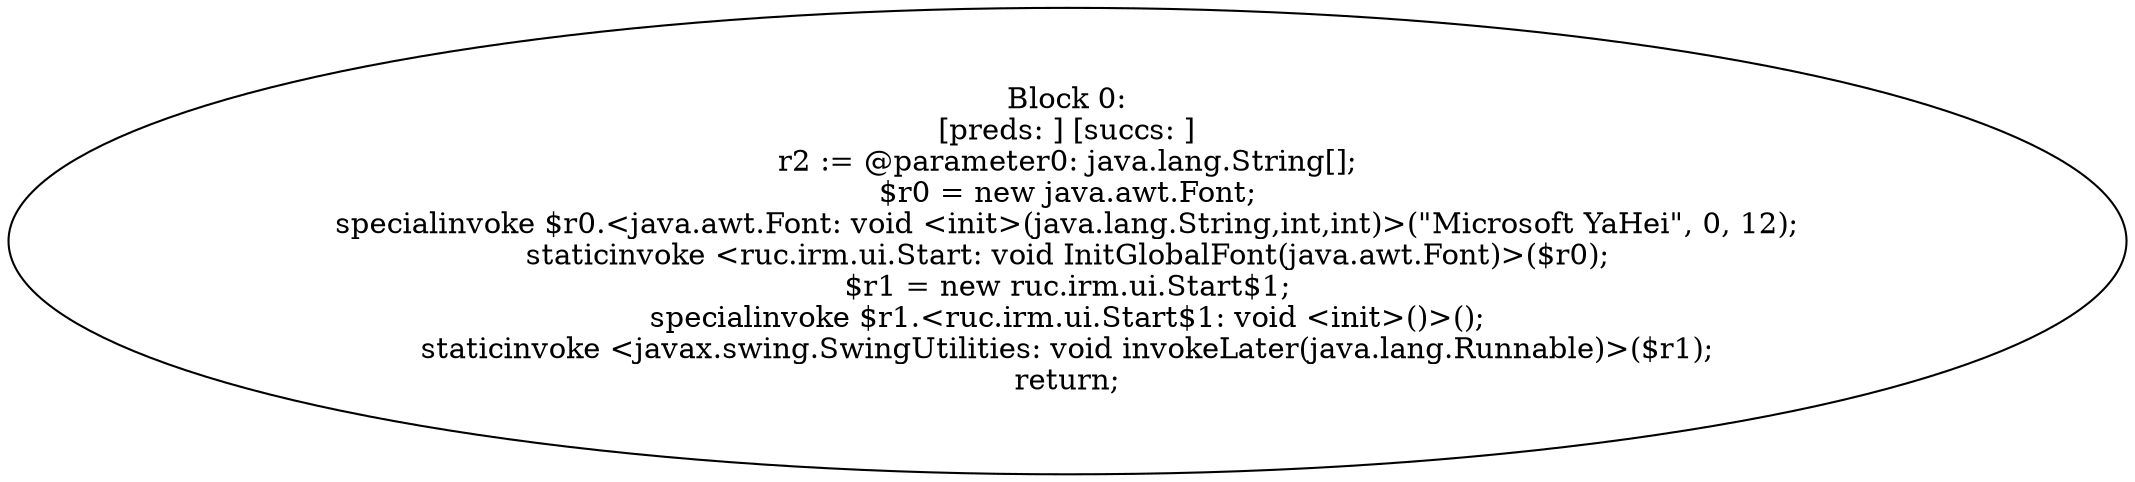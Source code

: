 digraph "unitGraph" {
    "Block 0:
[preds: ] [succs: ]
r2 := @parameter0: java.lang.String[];
$r0 = new java.awt.Font;
specialinvoke $r0.<java.awt.Font: void <init>(java.lang.String,int,int)>(\"Microsoft YaHei\", 0, 12);
staticinvoke <ruc.irm.ui.Start: void InitGlobalFont(java.awt.Font)>($r0);
$r1 = new ruc.irm.ui.Start$1;
specialinvoke $r1.<ruc.irm.ui.Start$1: void <init>()>();
staticinvoke <javax.swing.SwingUtilities: void invokeLater(java.lang.Runnable)>($r1);
return;
"
}

